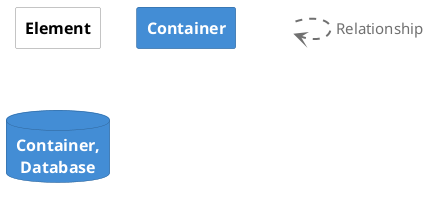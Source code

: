 @startuml
set separator none

skinparam {
  shadowing false
  arrowFontSize 15
  defaultTextAlignment center
  wrapWidth 100
  maxMessageSize 100
}
hide stereotype

skinparam rectangle<<_transparent>> {
  BorderColor transparent
  BackgroundColor transparent
  FontColor transparent
}

skinparam rectangle<<1>> {
  BackgroundColor #ffffff
  FontColor #000000
  BorderColor #888888
}
rectangle "==Element" <<1>>

skinparam rectangle<<2>> {
  BackgroundColor #438dd5
  FontColor #ffffff
  BorderColor #2e6295
}
rectangle "==Container" <<2>>

skinparam database<<3>> {
  BackgroundColor #438dd5
  FontColor #ffffff
  BorderColor #2e6295
}
database "==Container, Database" <<3>>

rectangle "." <<_transparent>> as 4
4 .[#707070,thickness=2].> 4 : "<color:#707070>Relationship"


@enduml